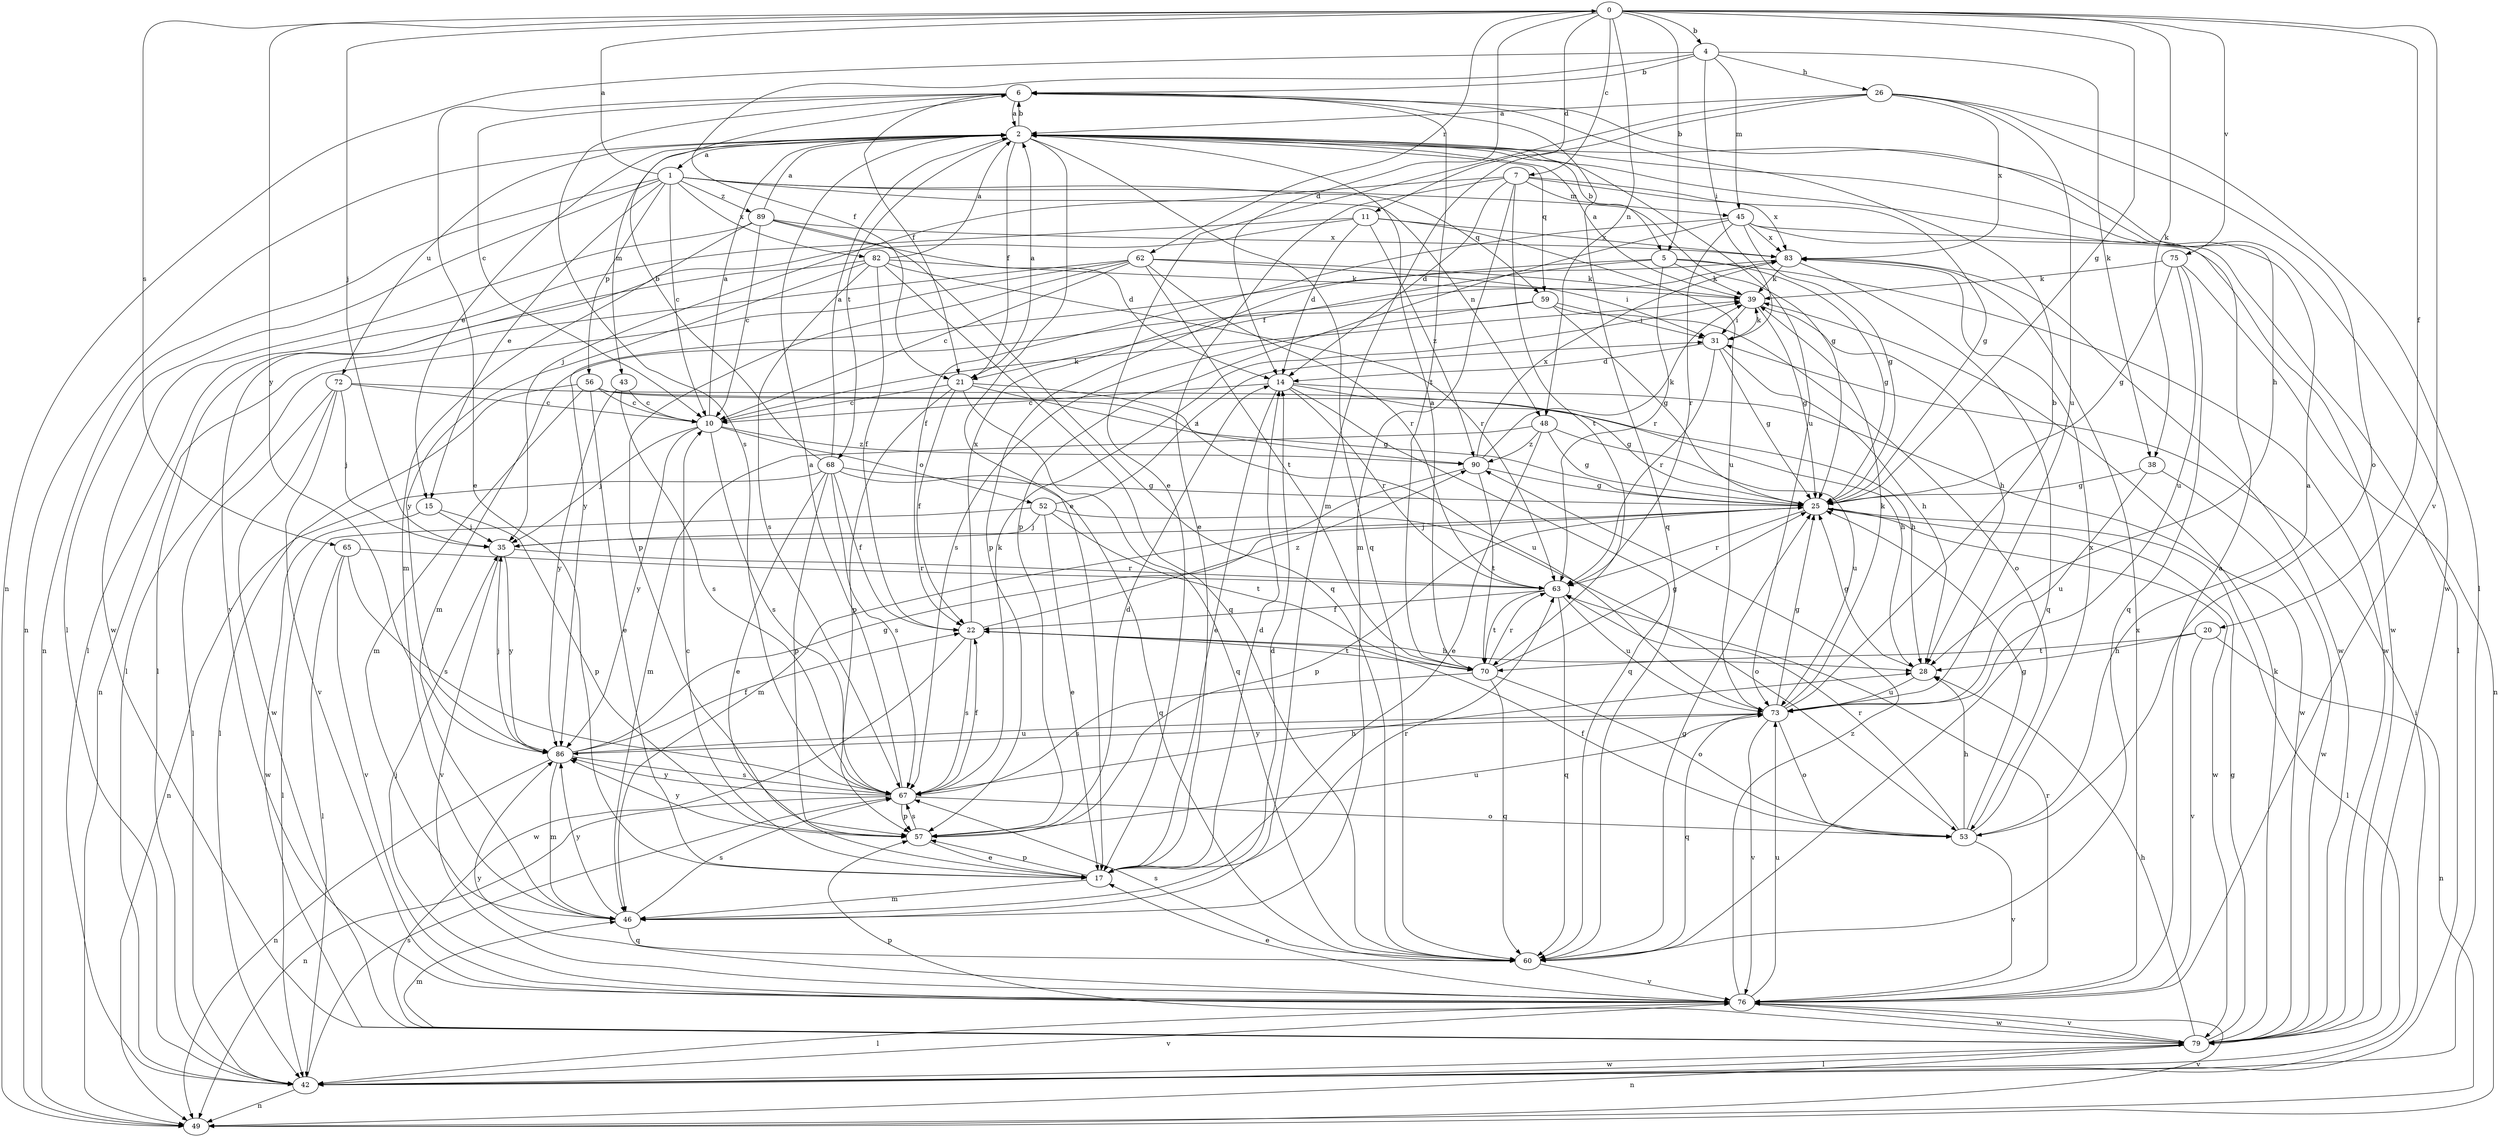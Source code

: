 strict digraph  {
0;
1;
2;
4;
5;
6;
7;
10;
11;
14;
15;
17;
20;
21;
22;
25;
26;
28;
31;
35;
38;
39;
42;
43;
45;
46;
48;
49;
52;
53;
56;
57;
59;
60;
62;
63;
65;
67;
68;
70;
72;
73;
75;
76;
79;
82;
83;
86;
89;
90;
0 -> 4  [label=b];
0 -> 5  [label=b];
0 -> 7  [label=c];
0 -> 11  [label=d];
0 -> 14  [label=d];
0 -> 20  [label=f];
0 -> 25  [label=g];
0 -> 35  [label=j];
0 -> 38  [label=k];
0 -> 48  [label=n];
0 -> 62  [label=r];
0 -> 65  [label=s];
0 -> 75  [label=v];
0 -> 76  [label=v];
0 -> 86  [label=y];
1 -> 0  [label=a];
1 -> 10  [label=c];
1 -> 15  [label=e];
1 -> 25  [label=g];
1 -> 42  [label=l];
1 -> 48  [label=n];
1 -> 49  [label=n];
1 -> 56  [label=p];
1 -> 59  [label=q];
1 -> 82  [label=x];
1 -> 89  [label=z];
2 -> 1  [label=a];
2 -> 5  [label=b];
2 -> 6  [label=b];
2 -> 15  [label=e];
2 -> 17  [label=e];
2 -> 21  [label=f];
2 -> 43  [label=m];
2 -> 49  [label=n];
2 -> 59  [label=q];
2 -> 60  [label=q];
2 -> 68  [label=t];
2 -> 72  [label=u];
2 -> 73  [label=u];
2 -> 79  [label=w];
4 -> 6  [label=b];
4 -> 21  [label=f];
4 -> 26  [label=h];
4 -> 31  [label=i];
4 -> 38  [label=k];
4 -> 45  [label=m];
4 -> 49  [label=n];
5 -> 21  [label=f];
5 -> 25  [label=g];
5 -> 39  [label=k];
5 -> 57  [label=p];
5 -> 63  [label=r];
5 -> 79  [label=w];
6 -> 2  [label=a];
6 -> 10  [label=c];
6 -> 17  [label=e];
6 -> 21  [label=f];
6 -> 28  [label=h];
6 -> 60  [label=q];
6 -> 67  [label=s];
6 -> 70  [label=t];
7 -> 14  [label=d];
7 -> 17  [label=e];
7 -> 25  [label=g];
7 -> 35  [label=j];
7 -> 45  [label=m];
7 -> 46  [label=m];
7 -> 70  [label=t];
7 -> 83  [label=x];
10 -> 2  [label=a];
10 -> 35  [label=j];
10 -> 39  [label=k];
10 -> 52  [label=o];
10 -> 67  [label=s];
10 -> 86  [label=y];
10 -> 90  [label=z];
11 -> 14  [label=d];
11 -> 42  [label=l];
11 -> 73  [label=u];
11 -> 76  [label=v];
11 -> 83  [label=x];
11 -> 90  [label=z];
14 -> 10  [label=c];
14 -> 17  [label=e];
14 -> 25  [label=g];
14 -> 60  [label=q];
14 -> 63  [label=r];
14 -> 79  [label=w];
15 -> 35  [label=j];
15 -> 57  [label=p];
15 -> 79  [label=w];
17 -> 10  [label=c];
17 -> 14  [label=d];
17 -> 46  [label=m];
17 -> 57  [label=p];
17 -> 63  [label=r];
20 -> 28  [label=h];
20 -> 49  [label=n];
20 -> 70  [label=t];
20 -> 76  [label=v];
21 -> 2  [label=a];
21 -> 10  [label=c];
21 -> 22  [label=f];
21 -> 57  [label=p];
21 -> 60  [label=q];
21 -> 73  [label=u];
21 -> 90  [label=z];
22 -> 28  [label=h];
22 -> 67  [label=s];
22 -> 70  [label=t];
22 -> 79  [label=w];
22 -> 83  [label=x];
22 -> 90  [label=z];
25 -> 35  [label=j];
25 -> 42  [label=l];
25 -> 57  [label=p];
25 -> 63  [label=r];
25 -> 79  [label=w];
26 -> 2  [label=a];
26 -> 17  [label=e];
26 -> 42  [label=l];
26 -> 46  [label=m];
26 -> 53  [label=o];
26 -> 73  [label=u];
26 -> 83  [label=x];
28 -> 25  [label=g];
28 -> 73  [label=u];
31 -> 14  [label=d];
31 -> 25  [label=g];
31 -> 28  [label=h];
31 -> 39  [label=k];
31 -> 63  [label=r];
35 -> 63  [label=r];
35 -> 76  [label=v];
35 -> 86  [label=y];
38 -> 25  [label=g];
38 -> 73  [label=u];
38 -> 79  [label=w];
39 -> 2  [label=a];
39 -> 25  [label=g];
39 -> 28  [label=h];
39 -> 31  [label=i];
42 -> 31  [label=i];
42 -> 49  [label=n];
42 -> 67  [label=s];
42 -> 76  [label=v];
42 -> 79  [label=w];
43 -> 10  [label=c];
43 -> 67  [label=s];
43 -> 86  [label=y];
45 -> 22  [label=f];
45 -> 25  [label=g];
45 -> 42  [label=l];
45 -> 57  [label=p];
45 -> 63  [label=r];
45 -> 79  [label=w];
45 -> 83  [label=x];
46 -> 14  [label=d];
46 -> 60  [label=q];
46 -> 67  [label=s];
46 -> 86  [label=y];
48 -> 17  [label=e];
48 -> 25  [label=g];
48 -> 46  [label=m];
48 -> 73  [label=u];
48 -> 90  [label=z];
49 -> 76  [label=v];
52 -> 17  [label=e];
52 -> 31  [label=i];
52 -> 35  [label=j];
52 -> 42  [label=l];
52 -> 53  [label=o];
52 -> 70  [label=t];
53 -> 2  [label=a];
53 -> 22  [label=f];
53 -> 25  [label=g];
53 -> 28  [label=h];
53 -> 63  [label=r];
53 -> 76  [label=v];
53 -> 83  [label=x];
56 -> 10  [label=c];
56 -> 17  [label=e];
56 -> 25  [label=g];
56 -> 28  [label=h];
56 -> 42  [label=l];
56 -> 46  [label=m];
57 -> 14  [label=d];
57 -> 17  [label=e];
57 -> 67  [label=s];
57 -> 73  [label=u];
57 -> 86  [label=y];
59 -> 25  [label=g];
59 -> 31  [label=i];
59 -> 46  [label=m];
59 -> 53  [label=o];
59 -> 67  [label=s];
60 -> 25  [label=g];
60 -> 67  [label=s];
60 -> 76  [label=v];
62 -> 10  [label=c];
62 -> 31  [label=i];
62 -> 39  [label=k];
62 -> 42  [label=l];
62 -> 49  [label=n];
62 -> 57  [label=p];
62 -> 63  [label=r];
62 -> 70  [label=t];
63 -> 22  [label=f];
63 -> 60  [label=q];
63 -> 70  [label=t];
63 -> 73  [label=u];
65 -> 42  [label=l];
65 -> 63  [label=r];
65 -> 67  [label=s];
65 -> 76  [label=v];
67 -> 2  [label=a];
67 -> 22  [label=f];
67 -> 28  [label=h];
67 -> 39  [label=k];
67 -> 49  [label=n];
67 -> 53  [label=o];
67 -> 57  [label=p];
67 -> 86  [label=y];
68 -> 2  [label=a];
68 -> 6  [label=b];
68 -> 17  [label=e];
68 -> 22  [label=f];
68 -> 25  [label=g];
68 -> 49  [label=n];
68 -> 57  [label=p];
68 -> 60  [label=q];
68 -> 67  [label=s];
70 -> 2  [label=a];
70 -> 25  [label=g];
70 -> 53  [label=o];
70 -> 60  [label=q];
70 -> 63  [label=r];
70 -> 67  [label=s];
72 -> 10  [label=c];
72 -> 28  [label=h];
72 -> 35  [label=j];
72 -> 42  [label=l];
72 -> 76  [label=v];
72 -> 79  [label=w];
73 -> 6  [label=b];
73 -> 25  [label=g];
73 -> 39  [label=k];
73 -> 53  [label=o];
73 -> 60  [label=q];
73 -> 76  [label=v];
73 -> 86  [label=y];
75 -> 25  [label=g];
75 -> 39  [label=k];
75 -> 49  [label=n];
75 -> 60  [label=q];
75 -> 73  [label=u];
76 -> 2  [label=a];
76 -> 17  [label=e];
76 -> 35  [label=j];
76 -> 42  [label=l];
76 -> 63  [label=r];
76 -> 73  [label=u];
76 -> 79  [label=w];
76 -> 83  [label=x];
76 -> 86  [label=y];
76 -> 90  [label=z];
79 -> 25  [label=g];
79 -> 28  [label=h];
79 -> 39  [label=k];
79 -> 42  [label=l];
79 -> 46  [label=m];
79 -> 49  [label=n];
79 -> 57  [label=p];
79 -> 76  [label=v];
82 -> 2  [label=a];
82 -> 22  [label=f];
82 -> 39  [label=k];
82 -> 42  [label=l];
82 -> 60  [label=q];
82 -> 63  [label=r];
82 -> 67  [label=s];
82 -> 86  [label=y];
83 -> 39  [label=k];
83 -> 60  [label=q];
83 -> 79  [label=w];
83 -> 86  [label=y];
86 -> 22  [label=f];
86 -> 25  [label=g];
86 -> 35  [label=j];
86 -> 46  [label=m];
86 -> 49  [label=n];
86 -> 67  [label=s];
86 -> 73  [label=u];
89 -> 2  [label=a];
89 -> 10  [label=c];
89 -> 14  [label=d];
89 -> 46  [label=m];
89 -> 60  [label=q];
89 -> 79  [label=w];
89 -> 83  [label=x];
90 -> 25  [label=g];
90 -> 39  [label=k];
90 -> 46  [label=m];
90 -> 70  [label=t];
90 -> 83  [label=x];
}
